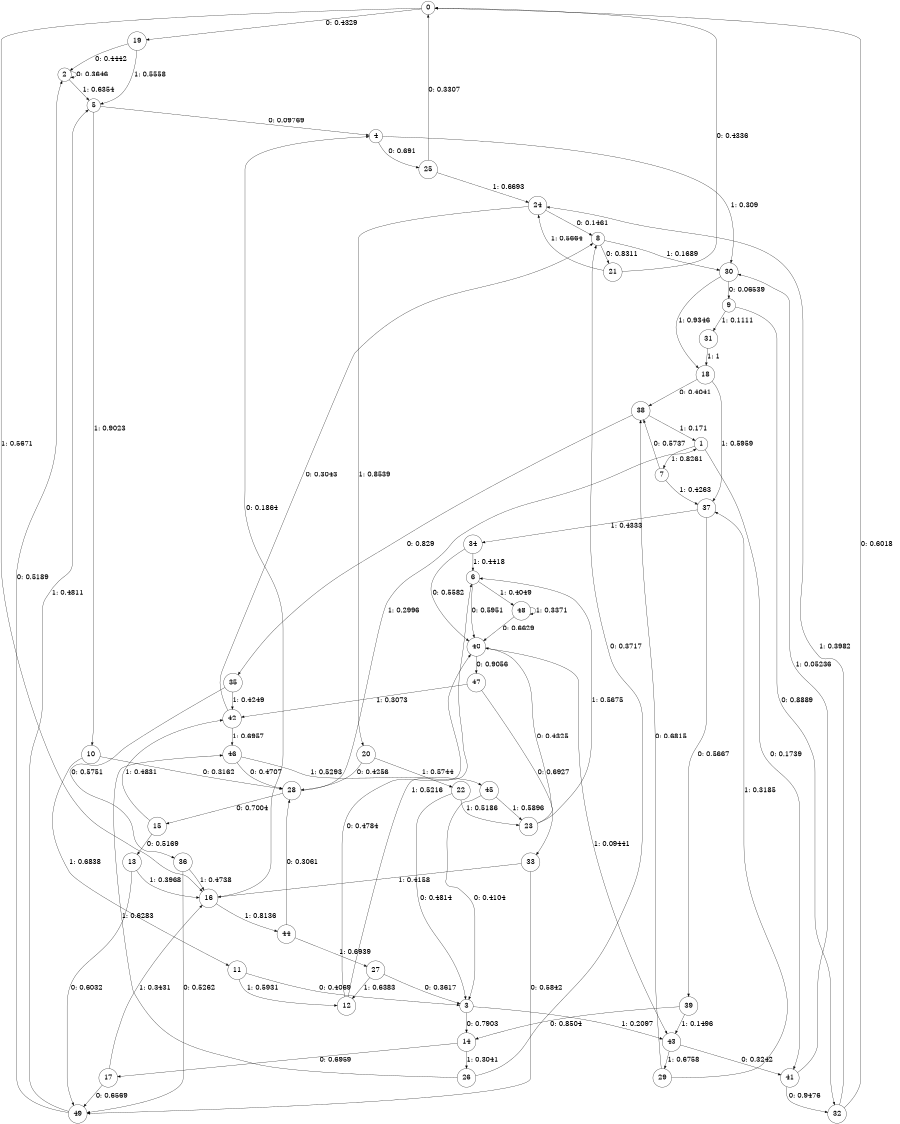 digraph "ch24concat_phase3_L7" {
size = "6,8.5";
ratio = "fill";
node [shape = circle];
node [fontsize = 24];
edge [fontsize = 24];
0 -> 19 [label = "0: 0.4329   "];
0 -> 16 [label = "1: 0.5671   "];
1 -> 41 [label = "0: 0.1739   "];
1 -> 7 [label = "1: 0.8261   "];
2 -> 2 [label = "0: 0.3646   "];
2 -> 5 [label = "1: 0.6354   "];
3 -> 14 [label = "0: 0.7903   "];
3 -> 43 [label = "1: 0.2097   "];
4 -> 25 [label = "0: 0.691    "];
4 -> 30 [label = "1: 0.309    "];
5 -> 4 [label = "0: 0.09769  "];
5 -> 10 [label = "1: 0.9023   "];
6 -> 40 [label = "0: 0.5951   "];
6 -> 48 [label = "1: 0.4049   "];
7 -> 38 [label = "0: 0.5737   "];
7 -> 37 [label = "1: 0.4263   "];
8 -> 21 [label = "0: 0.8311   "];
8 -> 30 [label = "1: 0.1689   "];
9 -> 32 [label = "0: 0.8889   "];
9 -> 31 [label = "1: 0.1111   "];
10 -> 28 [label = "0: 0.3162   "];
10 -> 11 [label = "1: 0.6838   "];
11 -> 3 [label = "0: 0.4069   "];
11 -> 12 [label = "1: 0.5931   "];
12 -> 40 [label = "0: 0.4784   "];
12 -> 6 [label = "1: 0.5216   "];
13 -> 49 [label = "0: 0.6032   "];
13 -> 16 [label = "1: 0.3968   "];
14 -> 17 [label = "0: 0.6959   "];
14 -> 26 [label = "1: 0.3041   "];
15 -> 13 [label = "0: 0.5169   "];
15 -> 42 [label = "1: 0.4831   "];
16 -> 4 [label = "0: 0.1864   "];
16 -> 44 [label = "1: 0.8136   "];
17 -> 49 [label = "0: 0.6569   "];
17 -> 16 [label = "1: 0.3431   "];
18 -> 38 [label = "0: 0.4041   "];
18 -> 37 [label = "1: 0.5959   "];
19 -> 2 [label = "0: 0.4442   "];
19 -> 5 [label = "1: 0.5558   "];
20 -> 28 [label = "0: 0.4256   "];
20 -> 22 [label = "1: 0.5744   "];
21 -> 0 [label = "0: 0.4336   "];
21 -> 24 [label = "1: 0.5664   "];
22 -> 3 [label = "0: 0.4814   "];
22 -> 23 [label = "1: 0.5186   "];
23 -> 40 [label = "0: 0.4325   "];
23 -> 6 [label = "1: 0.5675   "];
24 -> 8 [label = "0: 0.1461   "];
24 -> 20 [label = "1: 0.8539   "];
25 -> 0 [label = "0: 0.3307   "];
25 -> 24 [label = "1: 0.6693   "];
26 -> 8 [label = "0: 0.3717   "];
26 -> 46 [label = "1: 0.6283   "];
27 -> 3 [label = "0: 0.3617   "];
27 -> 12 [label = "1: 0.6383   "];
28 -> 15 [label = "0: 0.7004   "];
28 -> 1 [label = "1: 0.2996   "];
29 -> 38 [label = "0: 0.6815   "];
29 -> 37 [label = "1: 0.3185   "];
30 -> 9 [label = "0: 0.06539  "];
30 -> 18 [label = "1: 0.9346   "];
31 -> 18 [label = "1: 1        "];
32 -> 0 [label = "0: 0.6018   "];
32 -> 24 [label = "1: 0.3982   "];
33 -> 49 [label = "0: 0.5842   "];
33 -> 16 [label = "1: 0.4158   "];
34 -> 40 [label = "0: 0.5582   "];
34 -> 6 [label = "1: 0.4418   "];
35 -> 36 [label = "0: 0.5751   "];
35 -> 42 [label = "1: 0.4249   "];
36 -> 49 [label = "0: 0.5262   "];
36 -> 16 [label = "1: 0.4738   "];
37 -> 39 [label = "0: 0.5667   "];
37 -> 34 [label = "1: 0.4333   "];
38 -> 35 [label = "0: 0.829    "];
38 -> 1 [label = "1: 0.171    "];
39 -> 14 [label = "0: 0.8504   "];
39 -> 43 [label = "1: 0.1496   "];
40 -> 47 [label = "0: 0.9056   "];
40 -> 43 [label = "1: 0.09441  "];
41 -> 32 [label = "0: 0.9476   "];
41 -> 30 [label = "1: 0.05236  "];
42 -> 8 [label = "0: 0.3043   "];
42 -> 46 [label = "1: 0.6957   "];
43 -> 41 [label = "0: 0.3242   "];
43 -> 29 [label = "1: 0.6758   "];
44 -> 28 [label = "0: 0.3061   "];
44 -> 27 [label = "1: 0.6939   "];
45 -> 3 [label = "0: 0.4104   "];
45 -> 23 [label = "1: 0.5896   "];
46 -> 28 [label = "0: 0.4707   "];
46 -> 45 [label = "1: 0.5293   "];
47 -> 33 [label = "0: 0.6927   "];
47 -> 42 [label = "1: 0.3073   "];
48 -> 40 [label = "0: 0.6629   "];
48 -> 48 [label = "1: 0.3371   "];
49 -> 2 [label = "0: 0.5189   "];
49 -> 5 [label = "1: 0.4811   "];
}